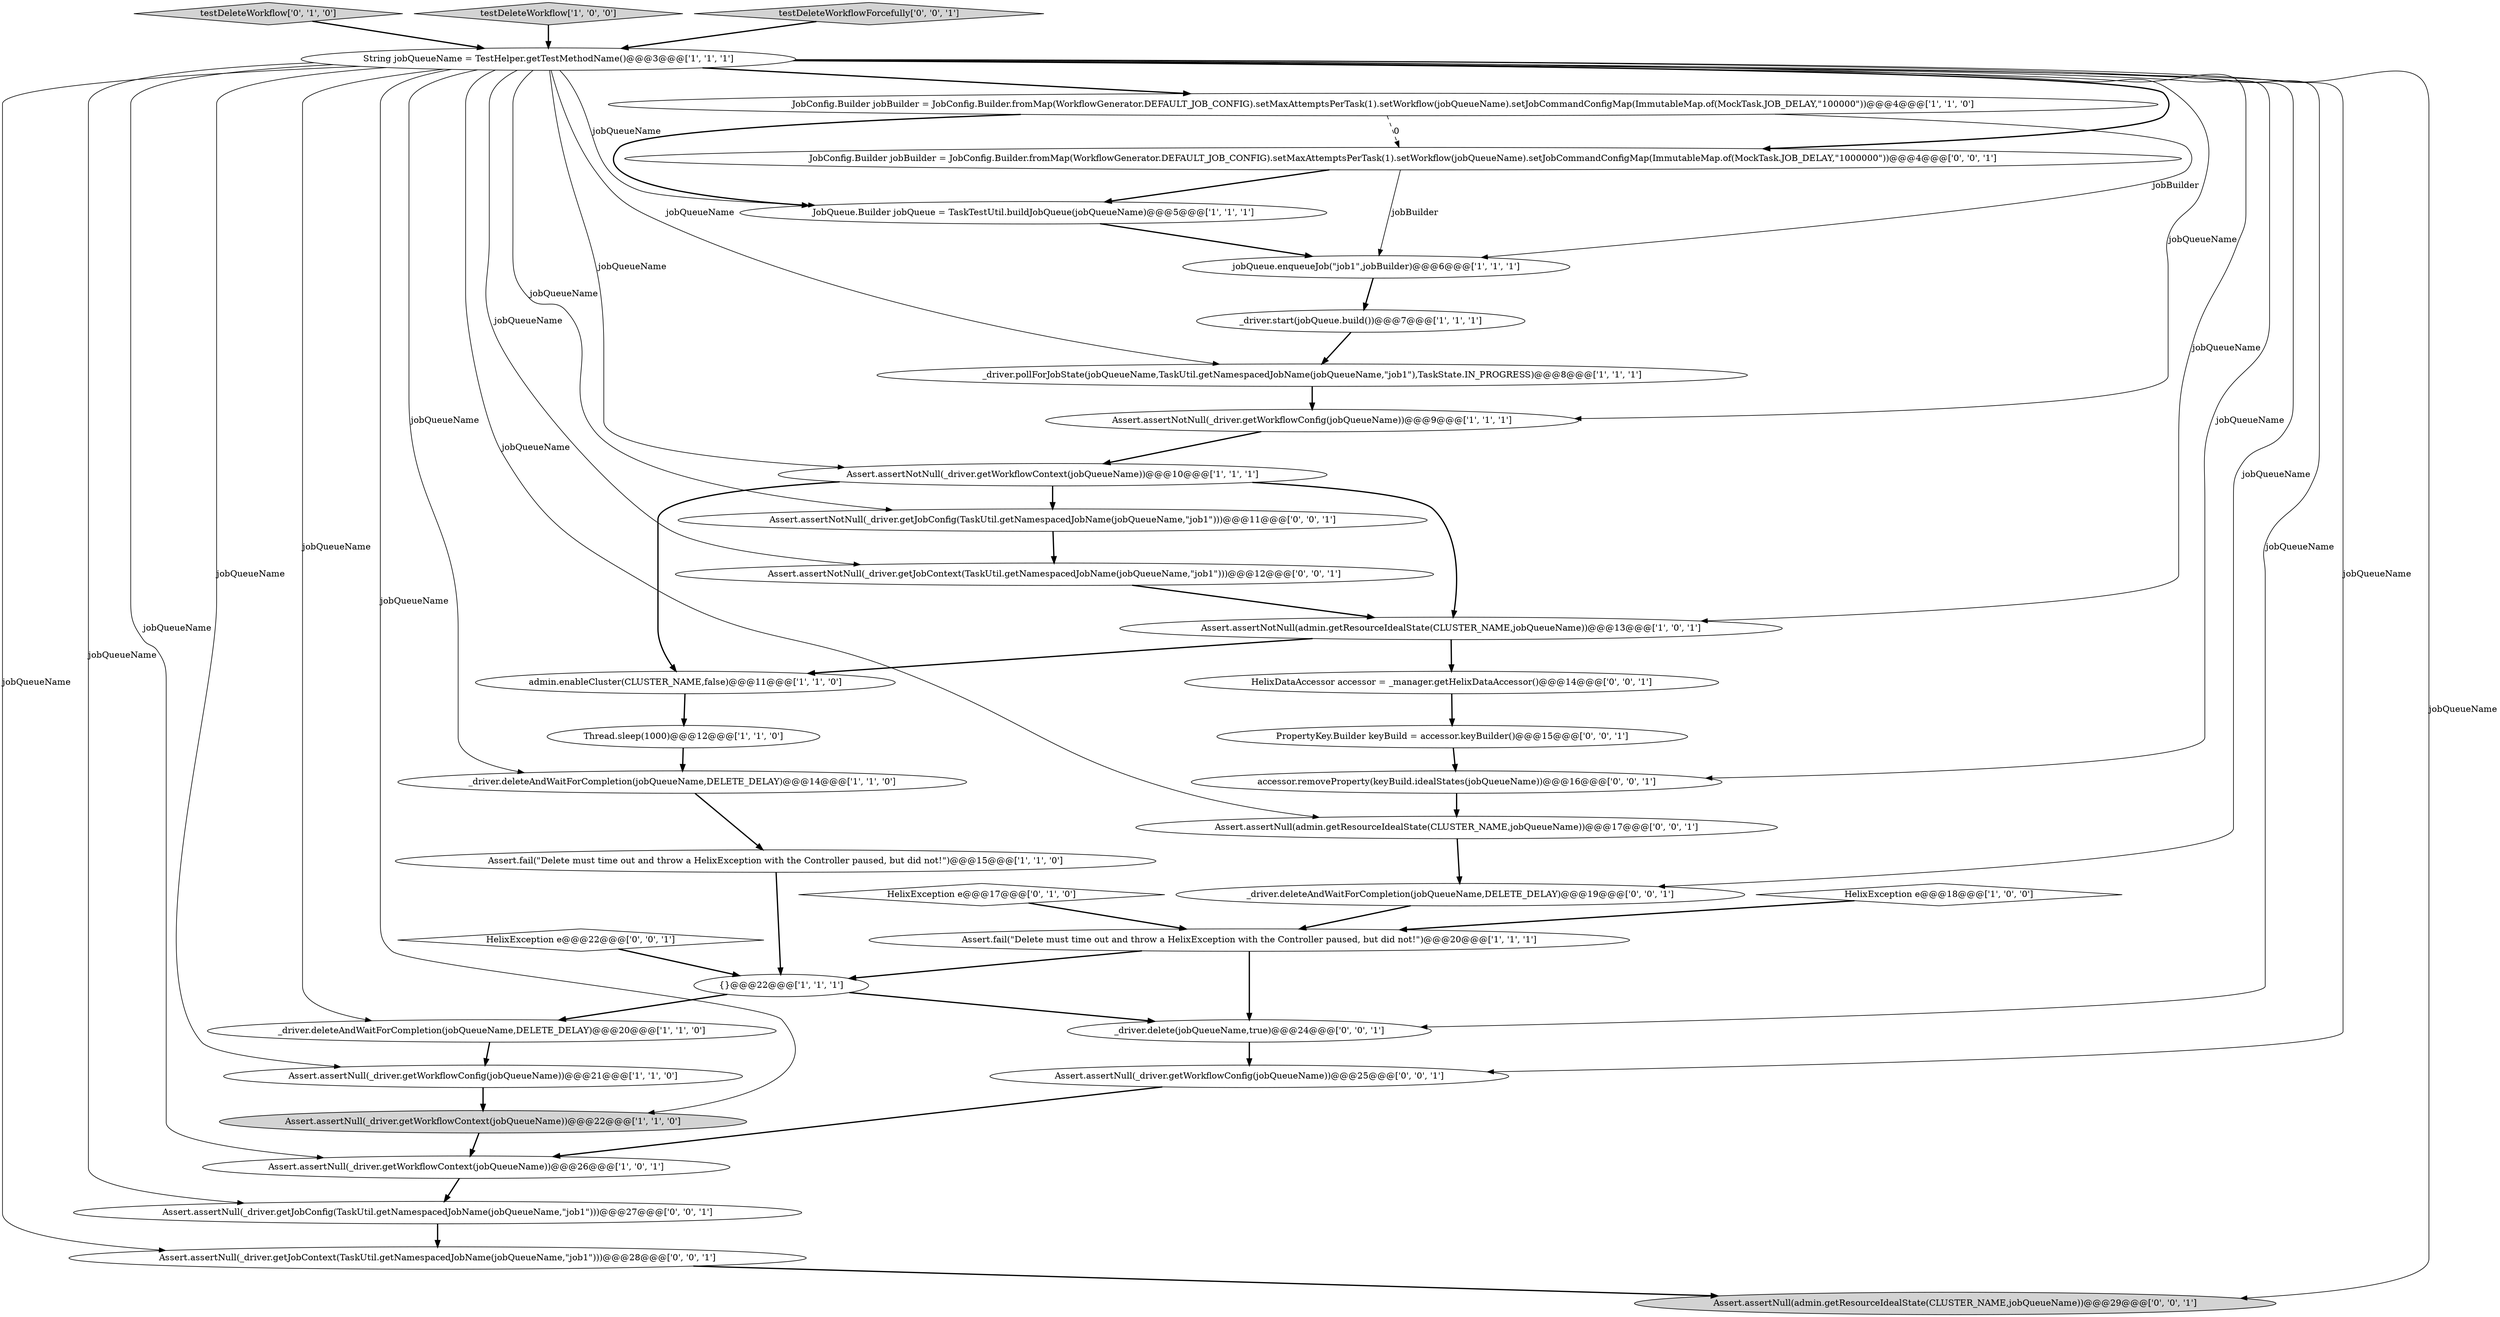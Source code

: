 digraph {
34 [style = filled, label = "Assert.assertNull(_driver.getJobContext(TaskUtil.getNamespacedJobName(jobQueueName,\"job1\")))@@@28@@@['0', '0', '1']", fillcolor = white, shape = ellipse image = "AAA0AAABBB3BBB"];
35 [style = filled, label = "Assert.assertNull(_driver.getWorkflowConfig(jobQueueName))@@@25@@@['0', '0', '1']", fillcolor = white, shape = ellipse image = "AAA0AAABBB3BBB"];
4 [style = filled, label = "Assert.assertNull(_driver.getWorkflowContext(jobQueueName))@@@22@@@['1', '1', '0']", fillcolor = lightgray, shape = ellipse image = "AAA0AAABBB1BBB"];
8 [style = filled, label = "Assert.fail(\"Delete must time out and throw a HelixException with the Controller paused, but did not!\")@@@15@@@['1', '1', '0']", fillcolor = white, shape = ellipse image = "AAA0AAABBB1BBB"];
36 [style = filled, label = "_driver.delete(jobQueueName,true)@@@24@@@['0', '0', '1']", fillcolor = white, shape = ellipse image = "AAA0AAABBB3BBB"];
28 [style = filled, label = "JobConfig.Builder jobBuilder = JobConfig.Builder.fromMap(WorkflowGenerator.DEFAULT_JOB_CONFIG).setMaxAttemptsPerTask(1).setWorkflow(jobQueueName).setJobCommandConfigMap(ImmutableMap.of(MockTask.JOB_DELAY,\"1000000\"))@@@4@@@['0', '0', '1']", fillcolor = white, shape = ellipse image = "AAA0AAABBB3BBB"];
33 [style = filled, label = "Assert.assertNull(admin.getResourceIdealState(CLUSTER_NAME,jobQueueName))@@@29@@@['0', '0', '1']", fillcolor = lightgray, shape = ellipse image = "AAA0AAABBB3BBB"];
6 [style = filled, label = "{}@@@22@@@['1', '1', '1']", fillcolor = white, shape = ellipse image = "AAA0AAABBB1BBB"];
22 [style = filled, label = "testDeleteWorkflow['0', '1', '0']", fillcolor = lightgray, shape = diamond image = "AAA0AAABBB2BBB"];
5 [style = filled, label = "JobQueue.Builder jobQueue = TaskTestUtil.buildJobQueue(jobQueueName)@@@5@@@['1', '1', '1']", fillcolor = white, shape = ellipse image = "AAA0AAABBB1BBB"];
19 [style = filled, label = "Assert.assertNotNull(admin.getResourceIdealState(CLUSTER_NAME,jobQueueName))@@@13@@@['1', '0', '1']", fillcolor = white, shape = ellipse image = "AAA0AAABBB1BBB"];
10 [style = filled, label = "jobQueue.enqueueJob(\"job1\",jobBuilder)@@@6@@@['1', '1', '1']", fillcolor = white, shape = ellipse image = "AAA0AAABBB1BBB"];
29 [style = filled, label = "Assert.assertNotNull(_driver.getJobConfig(TaskUtil.getNamespacedJobName(jobQueueName,\"job1\")))@@@11@@@['0', '0', '1']", fillcolor = white, shape = ellipse image = "AAA0AAABBB3BBB"];
21 [style = filled, label = "HelixException e@@@17@@@['0', '1', '0']", fillcolor = white, shape = diamond image = "AAA0AAABBB2BBB"];
27 [style = filled, label = "_driver.deleteAndWaitForCompletion(jobQueueName,DELETE_DELAY)@@@19@@@['0', '0', '1']", fillcolor = white, shape = ellipse image = "AAA0AAABBB3BBB"];
0 [style = filled, label = "String jobQueueName = TestHelper.getTestMethodName()@@@3@@@['1', '1', '1']", fillcolor = white, shape = ellipse image = "AAA0AAABBB1BBB"];
2 [style = filled, label = "_driver.deleteAndWaitForCompletion(jobQueueName,DELETE_DELAY)@@@20@@@['1', '1', '0']", fillcolor = white, shape = ellipse image = "AAA0AAABBB1BBB"];
12 [style = filled, label = "Assert.assertNull(_driver.getWorkflowConfig(jobQueueName))@@@21@@@['1', '1', '0']", fillcolor = white, shape = ellipse image = "AAA0AAABBB1BBB"];
32 [style = filled, label = "Assert.assertNull(_driver.getJobConfig(TaskUtil.getNamespacedJobName(jobQueueName,\"job1\")))@@@27@@@['0', '0', '1']", fillcolor = white, shape = ellipse image = "AAA0AAABBB3BBB"];
14 [style = filled, label = "_driver.deleteAndWaitForCompletion(jobQueueName,DELETE_DELAY)@@@14@@@['1', '1', '0']", fillcolor = white, shape = ellipse image = "AAA0AAABBB1BBB"];
7 [style = filled, label = "testDeleteWorkflow['1', '0', '0']", fillcolor = lightgray, shape = diamond image = "AAA0AAABBB1BBB"];
18 [style = filled, label = "admin.enableCluster(CLUSTER_NAME,false)@@@11@@@['1', '1', '0']", fillcolor = white, shape = ellipse image = "AAA0AAABBB1BBB"];
37 [style = filled, label = "Assert.assertNotNull(_driver.getJobContext(TaskUtil.getNamespacedJobName(jobQueueName,\"job1\")))@@@12@@@['0', '0', '1']", fillcolor = white, shape = ellipse image = "AAA0AAABBB3BBB"];
24 [style = filled, label = "HelixException e@@@22@@@['0', '0', '1']", fillcolor = white, shape = diamond image = "AAA0AAABBB3BBB"];
23 [style = filled, label = "Assert.assertNull(admin.getResourceIdealState(CLUSTER_NAME,jobQueueName))@@@17@@@['0', '0', '1']", fillcolor = white, shape = ellipse image = "AAA0AAABBB3BBB"];
25 [style = filled, label = "HelixDataAccessor accessor = _manager.getHelixDataAccessor()@@@14@@@['0', '0', '1']", fillcolor = white, shape = ellipse image = "AAA0AAABBB3BBB"];
11 [style = filled, label = "Assert.assertNotNull(_driver.getWorkflowConfig(jobQueueName))@@@9@@@['1', '1', '1']", fillcolor = white, shape = ellipse image = "AAA0AAABBB1BBB"];
26 [style = filled, label = "testDeleteWorkflowForcefully['0', '0', '1']", fillcolor = lightgray, shape = diamond image = "AAA0AAABBB3BBB"];
31 [style = filled, label = "PropertyKey.Builder keyBuild = accessor.keyBuilder()@@@15@@@['0', '0', '1']", fillcolor = white, shape = ellipse image = "AAA0AAABBB3BBB"];
3 [style = filled, label = "Assert.assertNotNull(_driver.getWorkflowContext(jobQueueName))@@@10@@@['1', '1', '1']", fillcolor = white, shape = ellipse image = "AAA0AAABBB1BBB"];
30 [style = filled, label = "accessor.removeProperty(keyBuild.idealStates(jobQueueName))@@@16@@@['0', '0', '1']", fillcolor = white, shape = ellipse image = "AAA0AAABBB3BBB"];
1 [style = filled, label = "_driver.start(jobQueue.build())@@@7@@@['1', '1', '1']", fillcolor = white, shape = ellipse image = "AAA0AAABBB1BBB"];
17 [style = filled, label = "_driver.pollForJobState(jobQueueName,TaskUtil.getNamespacedJobName(jobQueueName,\"job1\"),TaskState.IN_PROGRESS)@@@8@@@['1', '1', '1']", fillcolor = white, shape = ellipse image = "AAA0AAABBB1BBB"];
16 [style = filled, label = "Thread.sleep(1000)@@@12@@@['1', '1', '0']", fillcolor = white, shape = ellipse image = "AAA0AAABBB1BBB"];
9 [style = filled, label = "JobConfig.Builder jobBuilder = JobConfig.Builder.fromMap(WorkflowGenerator.DEFAULT_JOB_CONFIG).setMaxAttemptsPerTask(1).setWorkflow(jobQueueName).setJobCommandConfigMap(ImmutableMap.of(MockTask.JOB_DELAY,\"100000\"))@@@4@@@['1', '1', '0']", fillcolor = white, shape = ellipse image = "AAA0AAABBB1BBB"];
20 [style = filled, label = "Assert.fail(\"Delete must time out and throw a HelixException with the Controller paused, but did not!\")@@@20@@@['1', '1', '1']", fillcolor = white, shape = ellipse image = "AAA0AAABBB1BBB"];
13 [style = filled, label = "Assert.assertNull(_driver.getWorkflowContext(jobQueueName))@@@26@@@['1', '0', '1']", fillcolor = white, shape = ellipse image = "AAA0AAABBB1BBB"];
15 [style = filled, label = "HelixException e@@@18@@@['1', '0', '0']", fillcolor = white, shape = diamond image = "AAA0AAABBB1BBB"];
3->29 [style = bold, label=""];
0->14 [style = solid, label="jobQueueName"];
0->29 [style = solid, label="jobQueueName"];
11->3 [style = bold, label=""];
0->34 [style = solid, label="jobQueueName"];
0->17 [style = solid, label="jobQueueName"];
0->32 [style = solid, label="jobQueueName"];
20->6 [style = bold, label=""];
28->10 [style = solid, label="jobBuilder"];
0->13 [style = solid, label="jobQueueName"];
0->36 [style = solid, label="jobQueueName"];
22->0 [style = bold, label=""];
29->37 [style = bold, label=""];
12->4 [style = bold, label=""];
0->3 [style = solid, label="jobQueueName"];
0->4 [style = solid, label="jobQueueName"];
0->9 [style = bold, label=""];
0->37 [style = solid, label="jobQueueName"];
34->33 [style = bold, label=""];
35->13 [style = bold, label=""];
8->6 [style = bold, label=""];
3->18 [style = bold, label=""];
5->10 [style = bold, label=""];
27->20 [style = bold, label=""];
0->23 [style = solid, label="jobQueueName"];
6->2 [style = bold, label=""];
9->28 [style = dashed, label="0"];
10->1 [style = bold, label=""];
19->25 [style = bold, label=""];
37->19 [style = bold, label=""];
21->20 [style = bold, label=""];
30->23 [style = bold, label=""];
16->14 [style = bold, label=""];
7->0 [style = bold, label=""];
3->19 [style = bold, label=""];
1->17 [style = bold, label=""];
18->16 [style = bold, label=""];
14->8 [style = bold, label=""];
0->11 [style = solid, label="jobQueueName"];
0->19 [style = solid, label="jobQueueName"];
0->27 [style = solid, label="jobQueueName"];
17->11 [style = bold, label=""];
28->5 [style = bold, label=""];
15->20 [style = bold, label=""];
0->5 [style = solid, label="jobQueueName"];
0->12 [style = solid, label="jobQueueName"];
25->31 [style = bold, label=""];
4->13 [style = bold, label=""];
32->34 [style = bold, label=""];
31->30 [style = bold, label=""];
0->28 [style = bold, label=""];
20->36 [style = bold, label=""];
0->35 [style = solid, label="jobQueueName"];
24->6 [style = bold, label=""];
0->30 [style = solid, label="jobQueueName"];
6->36 [style = bold, label=""];
13->32 [style = bold, label=""];
9->5 [style = bold, label=""];
19->18 [style = bold, label=""];
9->10 [style = solid, label="jobBuilder"];
36->35 [style = bold, label=""];
0->33 [style = solid, label="jobQueueName"];
26->0 [style = bold, label=""];
2->12 [style = bold, label=""];
23->27 [style = bold, label=""];
0->2 [style = solid, label="jobQueueName"];
}
